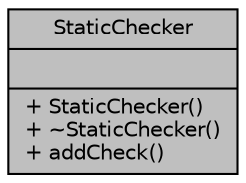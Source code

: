 digraph "StaticChecker"
{
 // INTERACTIVE_SVG=YES
  bgcolor="transparent";
  edge [fontname="Helvetica",fontsize="10",labelfontname="Helvetica",labelfontsize="10"];
  node [fontname="Helvetica",fontsize="10",shape=record];
  Node1 [label="{StaticChecker\n||+ StaticChecker()\l+ ~StaticChecker()\l+ addCheck()\l}",height=0.2,width=0.4,color="black", fillcolor="grey75", style="filled" fontcolor="black"];
}
